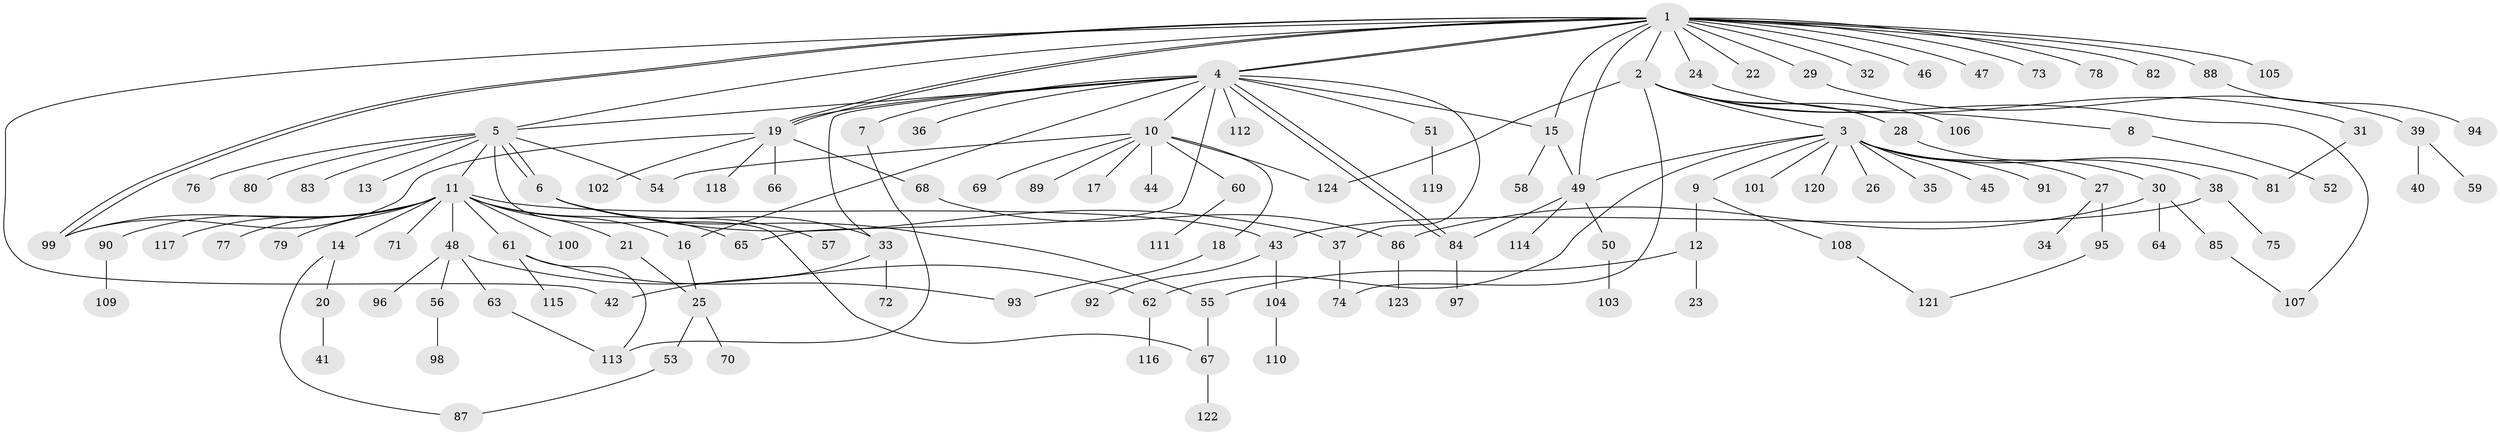 // coarse degree distribution, {21: 0.010101010101010102, 8: 0.04040404040404041, 12: 0.020202020202020204, 17: 0.010101010101010102, 3: 0.0707070707070707, 2: 0.18181818181818182, 15: 0.010101010101010102, 4: 0.06060606060606061, 1: 0.5656565656565656, 5: 0.020202020202020204, 6: 0.010101010101010102}
// Generated by graph-tools (version 1.1) at 2025/41/03/06/25 10:41:51]
// undirected, 124 vertices, 157 edges
graph export_dot {
graph [start="1"]
  node [color=gray90,style=filled];
  1;
  2;
  3;
  4;
  5;
  6;
  7;
  8;
  9;
  10;
  11;
  12;
  13;
  14;
  15;
  16;
  17;
  18;
  19;
  20;
  21;
  22;
  23;
  24;
  25;
  26;
  27;
  28;
  29;
  30;
  31;
  32;
  33;
  34;
  35;
  36;
  37;
  38;
  39;
  40;
  41;
  42;
  43;
  44;
  45;
  46;
  47;
  48;
  49;
  50;
  51;
  52;
  53;
  54;
  55;
  56;
  57;
  58;
  59;
  60;
  61;
  62;
  63;
  64;
  65;
  66;
  67;
  68;
  69;
  70;
  71;
  72;
  73;
  74;
  75;
  76;
  77;
  78;
  79;
  80;
  81;
  82;
  83;
  84;
  85;
  86;
  87;
  88;
  89;
  90;
  91;
  92;
  93;
  94;
  95;
  96;
  97;
  98;
  99;
  100;
  101;
  102;
  103;
  104;
  105;
  106;
  107;
  108;
  109;
  110;
  111;
  112;
  113;
  114;
  115;
  116;
  117;
  118;
  119;
  120;
  121;
  122;
  123;
  124;
  1 -- 2;
  1 -- 4;
  1 -- 4;
  1 -- 5;
  1 -- 15;
  1 -- 19;
  1 -- 19;
  1 -- 22;
  1 -- 24;
  1 -- 29;
  1 -- 32;
  1 -- 42;
  1 -- 46;
  1 -- 47;
  1 -- 49;
  1 -- 73;
  1 -- 78;
  1 -- 82;
  1 -- 88;
  1 -- 99;
  1 -- 99;
  1 -- 105;
  2 -- 3;
  2 -- 8;
  2 -- 28;
  2 -- 74;
  2 -- 106;
  2 -- 107;
  2 -- 124;
  3 -- 9;
  3 -- 26;
  3 -- 27;
  3 -- 30;
  3 -- 35;
  3 -- 45;
  3 -- 49;
  3 -- 62;
  3 -- 81;
  3 -- 91;
  3 -- 101;
  3 -- 120;
  4 -- 5;
  4 -- 7;
  4 -- 10;
  4 -- 15;
  4 -- 16;
  4 -- 19;
  4 -- 33;
  4 -- 36;
  4 -- 37;
  4 -- 51;
  4 -- 65;
  4 -- 84;
  4 -- 84;
  4 -- 112;
  5 -- 6;
  5 -- 6;
  5 -- 11;
  5 -- 13;
  5 -- 54;
  5 -- 67;
  5 -- 76;
  5 -- 80;
  5 -- 83;
  6 -- 33;
  6 -- 37;
  6 -- 55;
  6 -- 57;
  7 -- 113;
  8 -- 52;
  9 -- 12;
  9 -- 108;
  10 -- 17;
  10 -- 18;
  10 -- 44;
  10 -- 54;
  10 -- 60;
  10 -- 69;
  10 -- 89;
  10 -- 124;
  11 -- 14;
  11 -- 16;
  11 -- 21;
  11 -- 43;
  11 -- 48;
  11 -- 61;
  11 -- 65;
  11 -- 71;
  11 -- 77;
  11 -- 79;
  11 -- 90;
  11 -- 99;
  11 -- 100;
  11 -- 117;
  12 -- 23;
  12 -- 55;
  14 -- 20;
  14 -- 87;
  15 -- 49;
  15 -- 58;
  16 -- 25;
  18 -- 93;
  19 -- 66;
  19 -- 68;
  19 -- 99;
  19 -- 102;
  19 -- 118;
  20 -- 41;
  21 -- 25;
  24 -- 31;
  25 -- 53;
  25 -- 70;
  27 -- 34;
  27 -- 95;
  28 -- 38;
  29 -- 39;
  30 -- 64;
  30 -- 85;
  30 -- 86;
  31 -- 81;
  33 -- 42;
  33 -- 72;
  37 -- 74;
  38 -- 43;
  38 -- 75;
  39 -- 40;
  39 -- 59;
  43 -- 92;
  43 -- 104;
  48 -- 56;
  48 -- 62;
  48 -- 63;
  48 -- 96;
  49 -- 50;
  49 -- 84;
  49 -- 114;
  50 -- 103;
  51 -- 119;
  53 -- 87;
  55 -- 67;
  56 -- 98;
  60 -- 111;
  61 -- 93;
  61 -- 113;
  61 -- 115;
  62 -- 116;
  63 -- 113;
  67 -- 122;
  68 -- 86;
  84 -- 97;
  85 -- 107;
  86 -- 123;
  88 -- 94;
  90 -- 109;
  95 -- 121;
  104 -- 110;
  108 -- 121;
}
